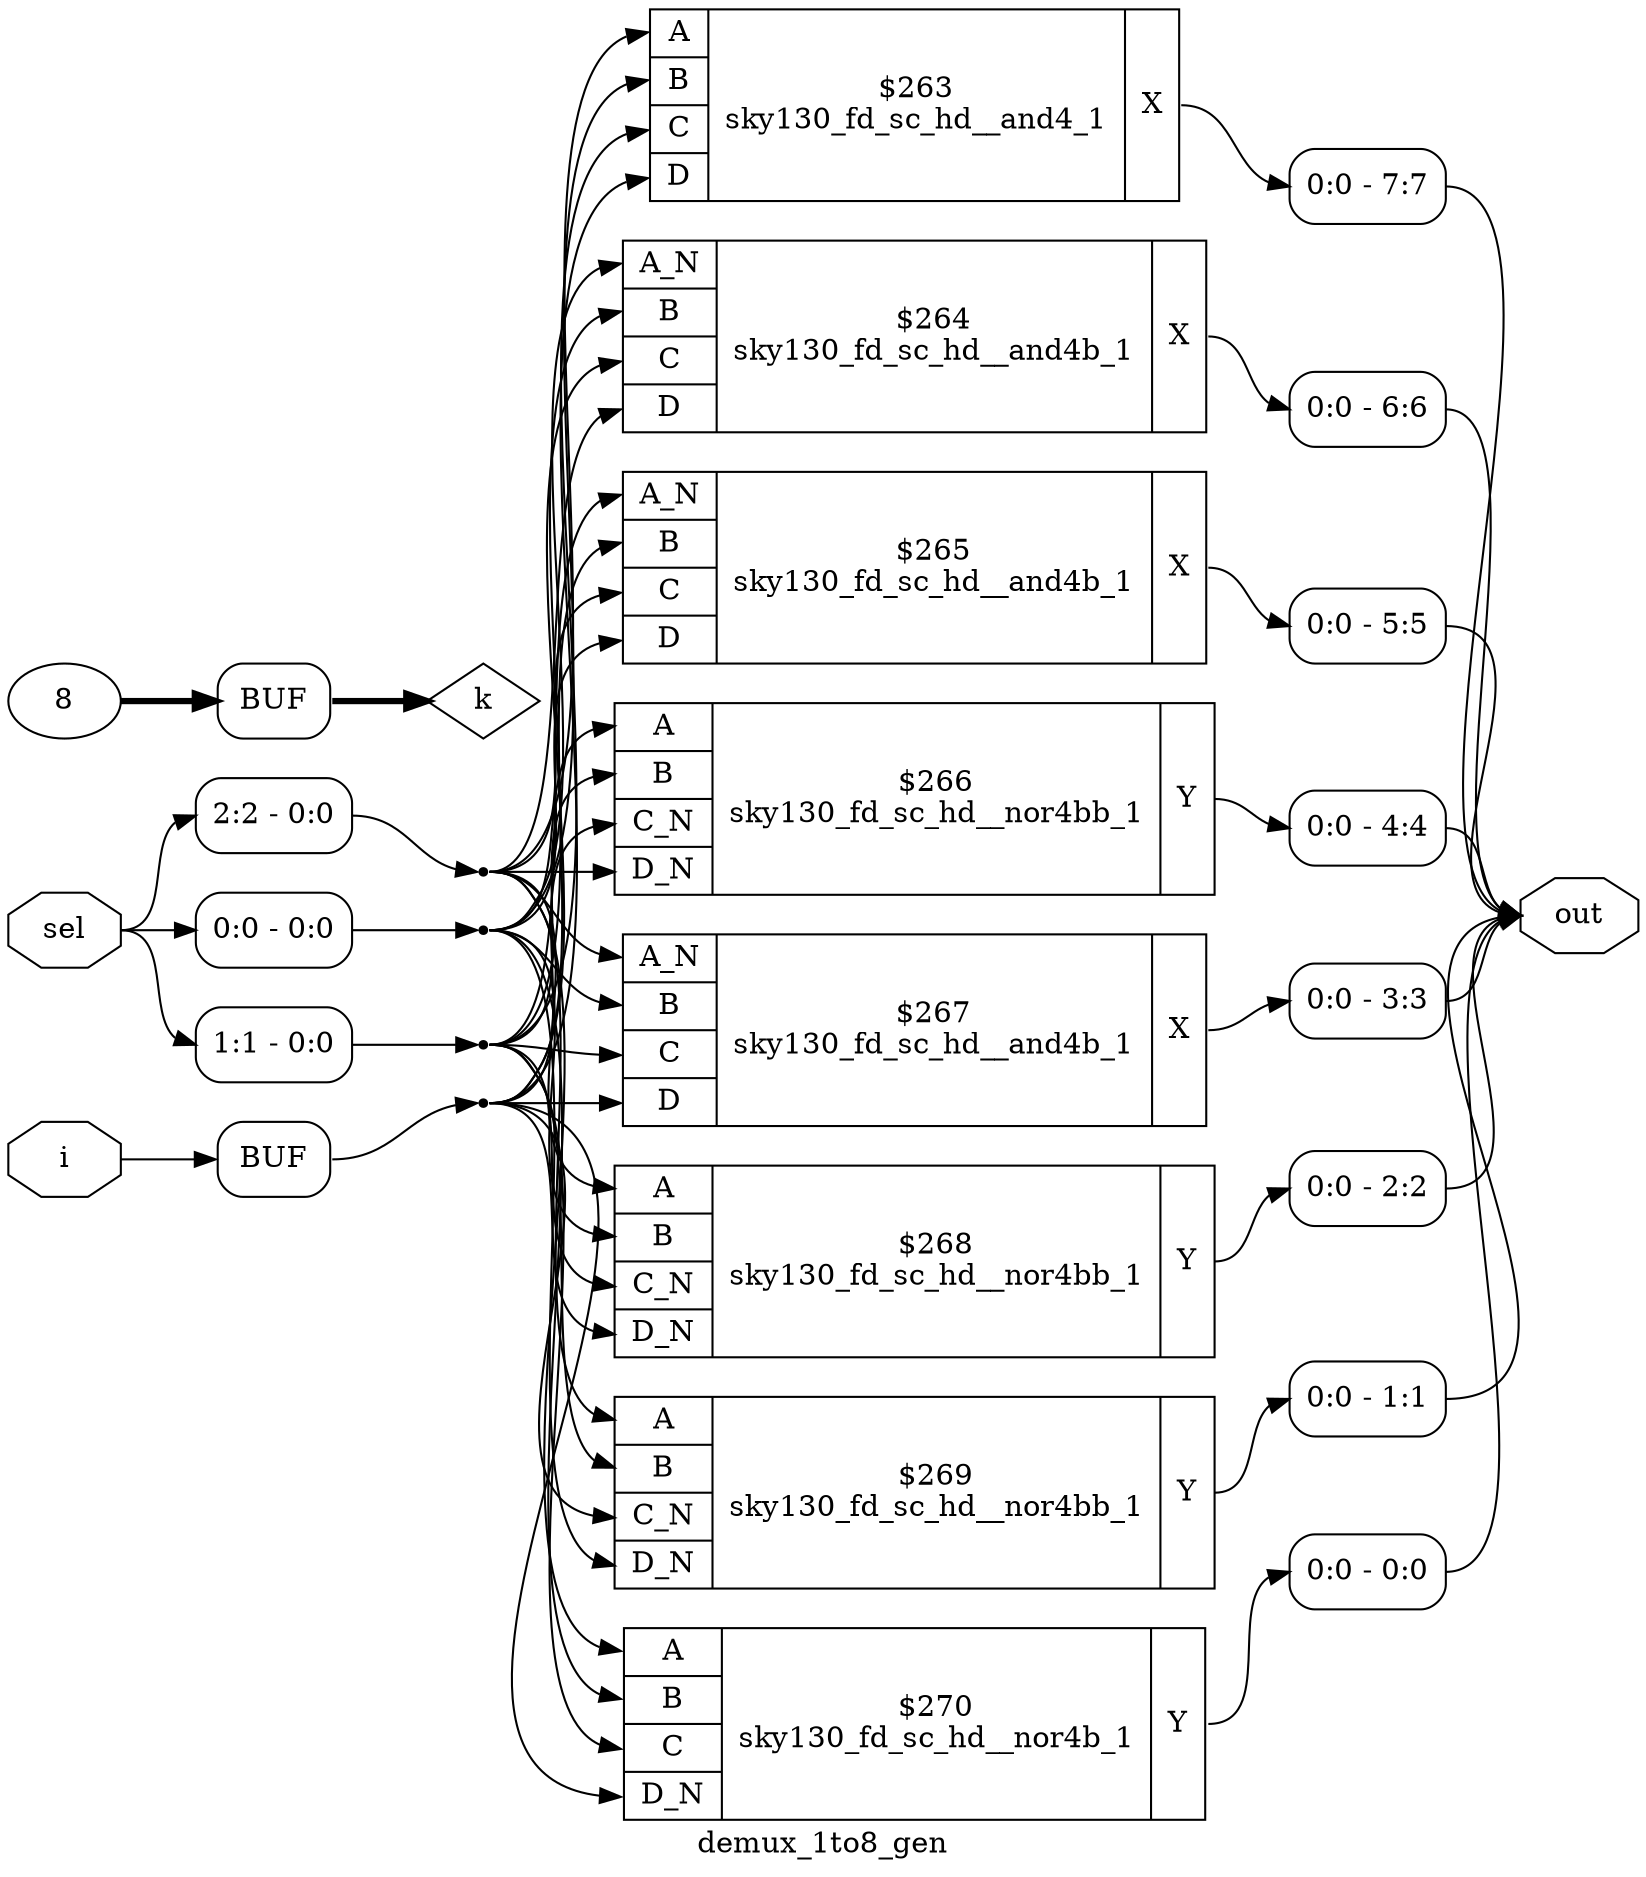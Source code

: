 digraph "demux_1to8_gen" {
label="demux_1to8_gen";
rankdir="LR";
remincross=true;
n26 [ shape=octagon, label="i", color="black", fontcolor="black" ];
n27 [ shape=diamond, label="k", color="black", fontcolor="black" ];
n28 [ shape=octagon, label="out", color="black", fontcolor="black" ];
n29 [ shape=octagon, label="sel", color="black", fontcolor="black" ];
c35 [ shape=record, label="{{<p30> A|<p31> B|<p32> C|<p33> D}|$263\nsky130_fd_sc_hd__and4_1|{<p34> X}}",  ];
c37 [ shape=record, label="{{<p36> A_N|<p31> B|<p32> C|<p33> D}|$264\nsky130_fd_sc_hd__and4b_1|{<p34> X}}",  ];
c38 [ shape=record, label="{{<p36> A_N|<p31> B|<p32> C|<p33> D}|$265\nsky130_fd_sc_hd__and4b_1|{<p34> X}}",  ];
c42 [ shape=record, label="{{<p30> A|<p31> B|<p39> C_N|<p40> D_N}|$266\nsky130_fd_sc_hd__nor4bb_1|{<p41> Y}}",  ];
c43 [ shape=record, label="{{<p36> A_N|<p31> B|<p32> C|<p33> D}|$267\nsky130_fd_sc_hd__and4b_1|{<p34> X}}",  ];
c44 [ shape=record, label="{{<p30> A|<p31> B|<p39> C_N|<p40> D_N}|$268\nsky130_fd_sc_hd__nor4bb_1|{<p41> Y}}",  ];
c45 [ shape=record, label="{{<p30> A|<p31> B|<p39> C_N|<p40> D_N}|$269\nsky130_fd_sc_hd__nor4bb_1|{<p41> Y}}",  ];
c46 [ shape=record, label="{{<p30> A|<p31> B|<p32> C|<p40> D_N}|$270\nsky130_fd_sc_hd__nor4b_1|{<p41> Y}}",  ];
v0 [ label="8" ];
x1 [shape=box, style=rounded, label="BUF", ];
x2 [ shape=record, style=rounded, label="<s0> 2:2 - 0:0 ", color="black", fontcolor="black" ];
x3 [ shape=record, style=rounded, label="<s0> 0:0 - 0:0 ", color="black", fontcolor="black" ];
x4 [ shape=record, style=rounded, label="<s0> 1:1 - 0:0 ", color="black", fontcolor="black" ];
x5 [shape=box, style=rounded, label="BUF", ];
x6 [ shape=record, style=rounded, label="<s0> 0:0 - 7:7 ", color="black", fontcolor="black" ];
x7 [ shape=record, style=rounded, label="<s0> 0:0 - 6:6 ", color="black", fontcolor="black" ];
x8 [ shape=record, style=rounded, label="<s0> 0:0 - 5:5 ", color="black", fontcolor="black" ];
x9 [ shape=record, style=rounded, label="<s0> 0:0 - 4:4 ", color="black", fontcolor="black" ];
x10 [ shape=record, style=rounded, label="<s0> 0:0 - 3:3 ", color="black", fontcolor="black" ];
x11 [ shape=record, style=rounded, label="<s0> 0:0 - 2:2 ", color="black", fontcolor="black" ];
x12 [ shape=record, style=rounded, label="<s0> 0:0 - 1:1 ", color="black", fontcolor="black" ];
x13 [ shape=record, style=rounded, label="<s0> 0:0 - 0:0 ", color="black", fontcolor="black" ];
n14 [ shape=point ];
x5:e -> n14:w [color="black", fontcolor="black", label=""];
n14:e -> c35:p33:w [color="black", fontcolor="black", label=""];
n14:e -> c37:p32:w [color="black", fontcolor="black", label=""];
n14:e -> c38:p31:w [color="black", fontcolor="black", label=""];
n14:e -> c42:p39:w [color="black", fontcolor="black", label=""];
n14:e -> c43:p33:w [color="black", fontcolor="black", label=""];
n14:e -> c44:p40:w [color="black", fontcolor="black", label=""];
n14:e -> c45:p39:w [color="black", fontcolor="black", label=""];
n14:e -> c46:p40:w [color="black", fontcolor="black", label=""];
c46:p41:e -> x13:w [color="black", fontcolor="black", label=""];
c45:p41:e -> x12:w [color="black", fontcolor="black", label=""];
c44:p41:e -> x11:w [color="black", fontcolor="black", label=""];
c43:p34:e -> x10:w [color="black", fontcolor="black", label=""];
c42:p41:e -> x9:w [color="black", fontcolor="black", label=""];
c38:p34:e -> x8:w [color="black", fontcolor="black", label=""];
c37:p34:e -> x7:w [color="black", fontcolor="black", label=""];
c35:p34:e -> x6:w [color="black", fontcolor="black", label=""];
n23 [ shape=point ];
x3:e -> n23:w [color="black", fontcolor="black", label=""];
n23:e -> c35:p31:w [color="black", fontcolor="black", label=""];
n23:e -> c37:p36:w [color="black", fontcolor="black", label=""];
n23:e -> c38:p33:w [color="black", fontcolor="black", label=""];
n23:e -> c42:p30:w [color="black", fontcolor="black", label=""];
n23:e -> c43:p31:w [color="black", fontcolor="black", label=""];
n23:e -> c44:p31:w [color="black", fontcolor="black", label=""];
n23:e -> c45:p40:w [color="black", fontcolor="black", label=""];
n23:e -> c46:p31:w [color="black", fontcolor="black", label=""];
n24 [ shape=point ];
x4:e -> n24:w [color="black", fontcolor="black", label=""];
n24:e -> c35:p32:w [color="black", fontcolor="black", label=""];
n24:e -> c37:p31:w [color="black", fontcolor="black", label=""];
n24:e -> c38:p36:w [color="black", fontcolor="black", label=""];
n24:e -> c42:p31:w [color="black", fontcolor="black", label=""];
n24:e -> c43:p32:w [color="black", fontcolor="black", label=""];
n24:e -> c44:p39:w [color="black", fontcolor="black", label=""];
n24:e -> c45:p31:w [color="black", fontcolor="black", label=""];
n24:e -> c46:p32:w [color="black", fontcolor="black", label=""];
n25 [ shape=point ];
x2:e -> n25:w [color="black", fontcolor="black", label=""];
n25:e -> c35:p30:w [color="black", fontcolor="black", label=""];
n25:e -> c37:p33:w [color="black", fontcolor="black", label=""];
n25:e -> c38:p32:w [color="black", fontcolor="black", label=""];
n25:e -> c42:p40:w [color="black", fontcolor="black", label=""];
n25:e -> c43:p36:w [color="black", fontcolor="black", label=""];
n25:e -> c44:p30:w [color="black", fontcolor="black", label=""];
n25:e -> c45:p30:w [color="black", fontcolor="black", label=""];
n25:e -> c46:p30:w [color="black", fontcolor="black", label=""];
n26:e -> x5:w [color="black", fontcolor="black", label=""];
x1:e -> n27:w [color="black", fontcolor="black", style="setlinewidth(3)", label=""];
x10:s0:e -> n28:w [color="black", fontcolor="black", label=""];
x11:s0:e -> n28:w [color="black", fontcolor="black", label=""];
x12:s0:e -> n28:w [color="black", fontcolor="black", label=""];
x13:s0:e -> n28:w [color="black", fontcolor="black", label=""];
x6:s0:e -> n28:w [color="black", fontcolor="black", label=""];
x7:s0:e -> n28:w [color="black", fontcolor="black", label=""];
x8:s0:e -> n28:w [color="black", fontcolor="black", label=""];
x9:s0:e -> n28:w [color="black", fontcolor="black", label=""];
n29:e -> x2:s0:w [color="black", fontcolor="black", label=""];
n29:e -> x3:s0:w [color="black", fontcolor="black", label=""];
n29:e -> x4:s0:w [color="black", fontcolor="black", label=""];
v0:e -> x1:w [color="black", fontcolor="black", style="setlinewidth(3)", label=""];
}

